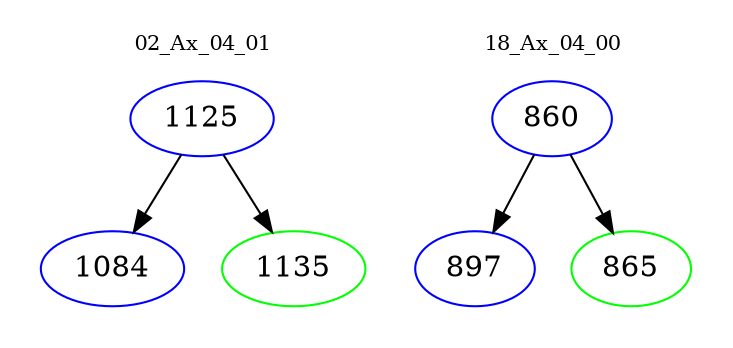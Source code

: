 digraph{
subgraph cluster_0 {
color = white
label = "02_Ax_04_01";
fontsize=10;
T0_1125 [label="1125", color="blue"]
T0_1125 -> T0_1084 [color="black"]
T0_1084 [label="1084", color="blue"]
T0_1125 -> T0_1135 [color="black"]
T0_1135 [label="1135", color="green"]
}
subgraph cluster_1 {
color = white
label = "18_Ax_04_00";
fontsize=10;
T1_860 [label="860", color="blue"]
T1_860 -> T1_897 [color="black"]
T1_897 [label="897", color="blue"]
T1_860 -> T1_865 [color="black"]
T1_865 [label="865", color="green"]
}
}
